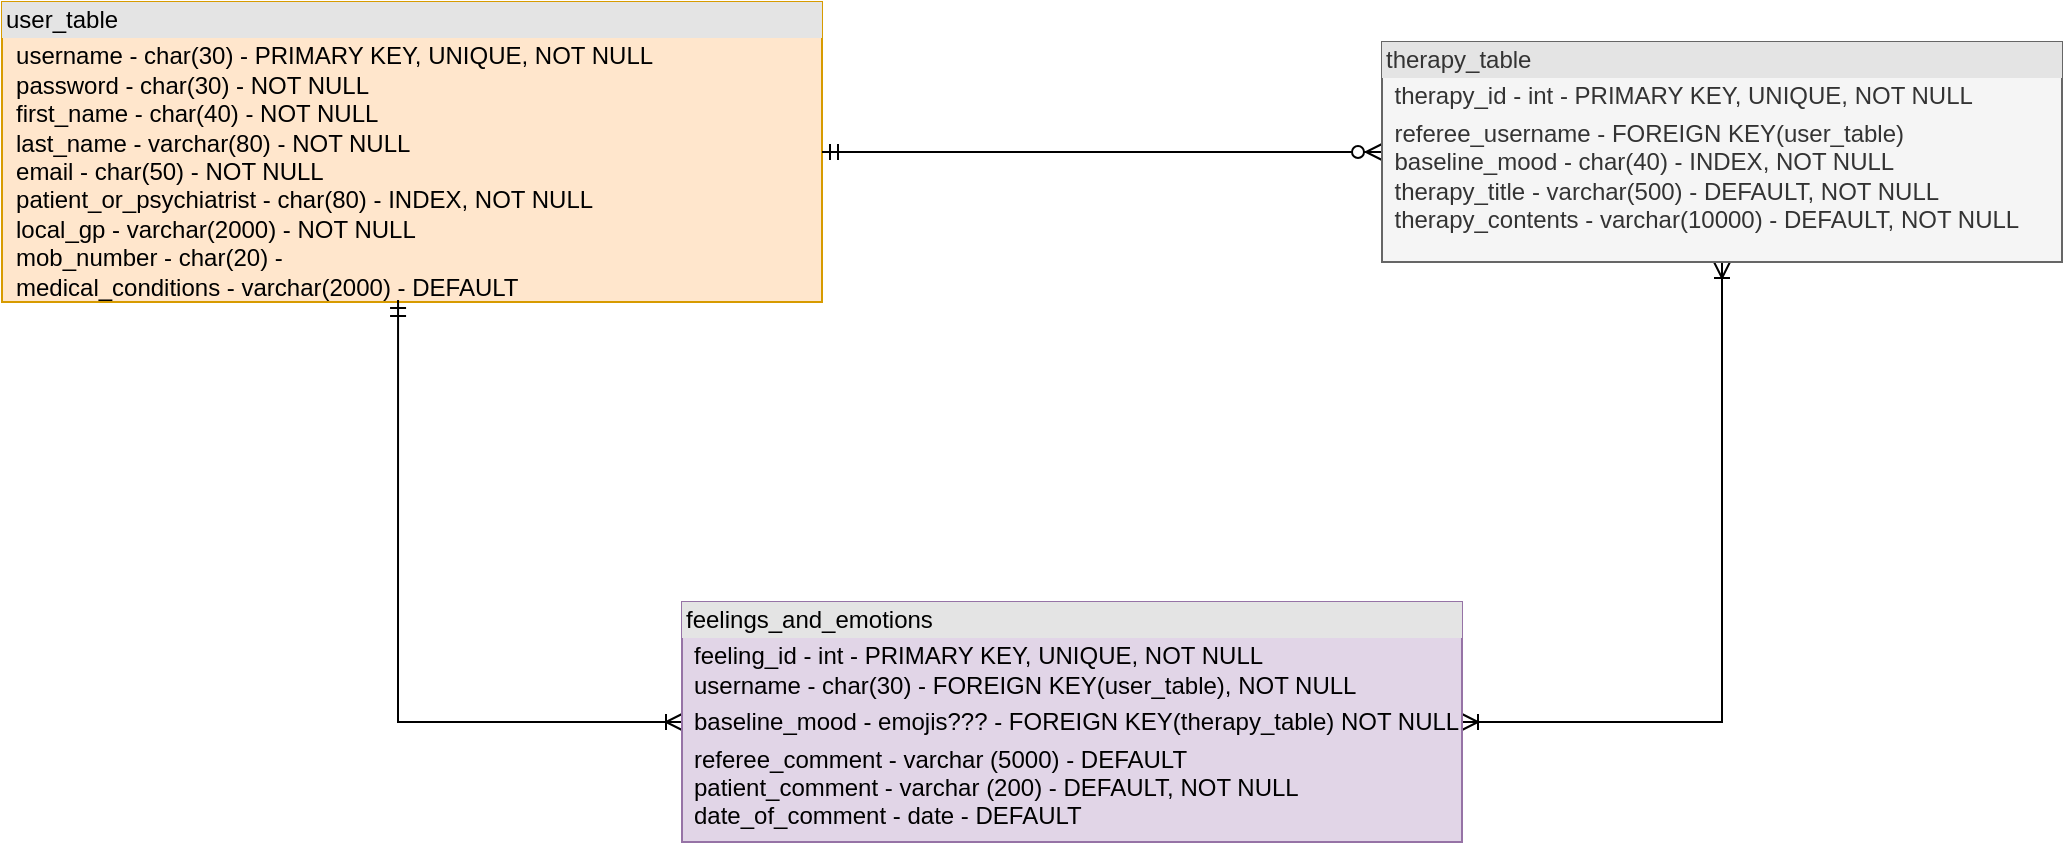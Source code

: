 <mxfile version="13.4.3" type="device"><diagram id="C5RBs43oDa-KdzZeNtuy" name="Page-1"><mxGraphModel dx="946" dy="597" grid="1" gridSize="10" guides="1" tooltips="1" connect="1" arrows="1" fold="1" page="1" pageScale="1" pageWidth="827" pageHeight="1169" math="0" shadow="0"><root><mxCell id="WIyWlLk6GJQsqaUBKTNV-0"/><mxCell id="WIyWlLk6GJQsqaUBKTNV-1" parent="WIyWlLk6GJQsqaUBKTNV-0"/><mxCell id="5mffMngoZJmupfyaCCWV-0" value="&lt;div style=&quot;box-sizing: border-box ; width: 100% ; background: #e4e4e4 ; padding: 2px&quot;&gt;user_table&lt;/div&gt;&lt;table style=&quot;width: 100% ; font-size: 1em&quot; cellpadding=&quot;2&quot; cellspacing=&quot;0&quot;&gt;&lt;tbody&gt;&lt;tr&gt;&lt;td&gt;&lt;br&gt;&lt;br&gt;&lt;br&gt;&lt;br&gt;&lt;br&gt;&lt;br&gt;&lt;br&gt;&lt;br&gt;&lt;br&gt;&lt;br&gt;&lt;br&gt;&lt;/td&gt;&lt;td&gt;username&amp;nbsp;- char(30) - PRIMARY KEY, UNIQUE, NOT NULL&lt;br&gt;password - char(30) - NOT NULL&lt;br&gt;first_name&amp;nbsp;- char(40) - NOT NULL&lt;br&gt;last_name&amp;nbsp;- varchar(80) - NOT NULL&lt;br&gt;email&amp;nbsp;- char(50) - NOT NULL&lt;br&gt;patient_or_psychiatrist - char(80) - INDEX, NOT NULL&lt;br&gt;local_gp - varchar(2000) - NOT NULL&lt;br&gt;mob_number - char(20) -&amp;nbsp;&lt;br&gt;medical_conditions - varchar(2000) - DEFAULT&lt;br&gt;&lt;br&gt;&lt;br&gt;&lt;/td&gt;&lt;/tr&gt;&lt;tr&gt;&lt;td&gt;&lt;br&gt;&lt;/td&gt;&lt;td&gt;&lt;br&gt;&lt;/td&gt;&lt;/tr&gt;&lt;tr&gt;&lt;td&gt;&lt;/td&gt;&lt;td&gt;&lt;br&gt;&lt;/td&gt;&lt;/tr&gt;&lt;/tbody&gt;&lt;/table&gt;" style="verticalAlign=top;align=left;overflow=fill;html=1;fillColor=#ffe6cc;strokeColor=#d79b00;" vertex="1" parent="WIyWlLk6GJQsqaUBKTNV-1"><mxGeometry x="40" y="40" width="410" height="150" as="geometry"/></mxCell><mxCell id="5mffMngoZJmupfyaCCWV-4" style="edgeStyle=orthogonalEdgeStyle;rounded=0;orthogonalLoop=1;jettySize=auto;html=1;entryX=0.5;entryY=1;entryDx=0;entryDy=0;startArrow=ERoneToMany;startFill=0;endArrow=ERoneToMany;endFill=0;exitX=1;exitY=0.5;exitDx=0;exitDy=0;" edge="1" parent="WIyWlLk6GJQsqaUBKTNV-1" source="5mffMngoZJmupfyaCCWV-1" target="5mffMngoZJmupfyaCCWV-2"><mxGeometry relative="1" as="geometry"/></mxCell><mxCell id="5mffMngoZJmupfyaCCWV-5" style="edgeStyle=orthogonalEdgeStyle;rounded=0;orthogonalLoop=1;jettySize=auto;html=1;entryX=0.483;entryY=0.993;entryDx=0;entryDy=0;startArrow=ERoneToMany;startFill=0;endArrow=ERmandOne;endFill=0;entryPerimeter=0;" edge="1" parent="WIyWlLk6GJQsqaUBKTNV-1" source="5mffMngoZJmupfyaCCWV-1" target="5mffMngoZJmupfyaCCWV-0"><mxGeometry relative="1" as="geometry"><Array as="points"><mxPoint x="238" y="400"/></Array></mxGeometry></mxCell><mxCell id="5mffMngoZJmupfyaCCWV-1" value="&lt;div style=&quot;box-sizing: border-box ; width: 100% ; background: #e4e4e4 ; padding: 2px&quot;&gt;feelings_and_emotions&lt;/div&gt;&lt;table style=&quot;width: 100% ; font-size: 1em&quot; cellpadding=&quot;2&quot; cellspacing=&quot;0&quot;&gt;&lt;tbody&gt;&lt;tr&gt;&lt;td&gt;&lt;br&gt;&lt;/td&gt;&lt;td&gt;feeling_id - int - PRIMARY KEY, UNIQUE, NOT NULL&amp;nbsp;&lt;br&gt;username - char(30) - FOREIGN KEY(user_table), NOT NULL&lt;/td&gt;&lt;/tr&gt;&lt;tr&gt;&lt;td&gt;&lt;br&gt;&lt;/td&gt;&lt;td&gt;baseline_mood - emojis??? - FOREIGN KEY(therapy_table) NOT NULL&lt;br&gt;&lt;/td&gt;&lt;/tr&gt;&lt;tr&gt;&lt;td&gt;&lt;/td&gt;&lt;td&gt;referee_comment - varchar (5000) - DEFAULT&lt;br&gt;patient_comment - varchar (200) - DEFAULT, NOT NULL&lt;br&gt;date_of_comment - date - DEFAULT&lt;br&gt;&lt;br&gt;&lt;/td&gt;&lt;/tr&gt;&lt;/tbody&gt;&lt;/table&gt;" style="verticalAlign=top;align=left;overflow=fill;html=1;fillColor=#e1d5e7;strokeColor=#9673a6;" vertex="1" parent="WIyWlLk6GJQsqaUBKTNV-1"><mxGeometry x="380" y="340" width="390" height="120" as="geometry"/></mxCell><mxCell id="5mffMngoZJmupfyaCCWV-3" style="edgeStyle=orthogonalEdgeStyle;rounded=0;orthogonalLoop=1;jettySize=auto;html=1;entryX=1;entryY=0.5;entryDx=0;entryDy=0;endArrow=ERmandOne;endFill=0;startArrow=ERzeroToMany;startFill=1;" edge="1" parent="WIyWlLk6GJQsqaUBKTNV-1" source="5mffMngoZJmupfyaCCWV-2" target="5mffMngoZJmupfyaCCWV-0"><mxGeometry relative="1" as="geometry"/></mxCell><mxCell id="5mffMngoZJmupfyaCCWV-2" value="&lt;div style=&quot;box-sizing: border-box ; width: 100% ; background: #e4e4e4 ; padding: 2px&quot;&gt;therapy_table&lt;/div&gt;&lt;table style=&quot;width: 100% ; font-size: 1em&quot; cellpadding=&quot;2&quot; cellspacing=&quot;0&quot;&gt;&lt;tbody&gt;&lt;tr&gt;&lt;td&gt;&lt;br&gt;&lt;/td&gt;&lt;td&gt;therapy_id - int - PRIMARY KEY, UNIQUE, NOT NULL&lt;/td&gt;&lt;/tr&gt;&lt;tr&gt;&lt;td&gt;&lt;br&gt;&lt;/td&gt;&lt;td&gt;referee_username - FOREIGN KEY(user_table)&lt;br&gt;baseline_mood - char(40) - INDEX, NOT NULL&lt;br&gt;therapy_title - varchar(500) - DEFAULT, NOT NULL&lt;br&gt;therapy_contents - varchar(10000) - DEFAULT, NOT NULL&lt;/td&gt;&lt;/tr&gt;&lt;tr&gt;&lt;td&gt;&lt;/td&gt;&lt;td&gt;&lt;br&gt;&lt;/td&gt;&lt;/tr&gt;&lt;/tbody&gt;&lt;/table&gt;" style="verticalAlign=top;align=left;overflow=fill;html=1;fillColor=#f5f5f5;strokeColor=#666666;fontColor=#333333;" vertex="1" parent="WIyWlLk6GJQsqaUBKTNV-1"><mxGeometry x="730" y="60" width="340" height="110" as="geometry"/></mxCell></root></mxGraphModel></diagram></mxfile>
